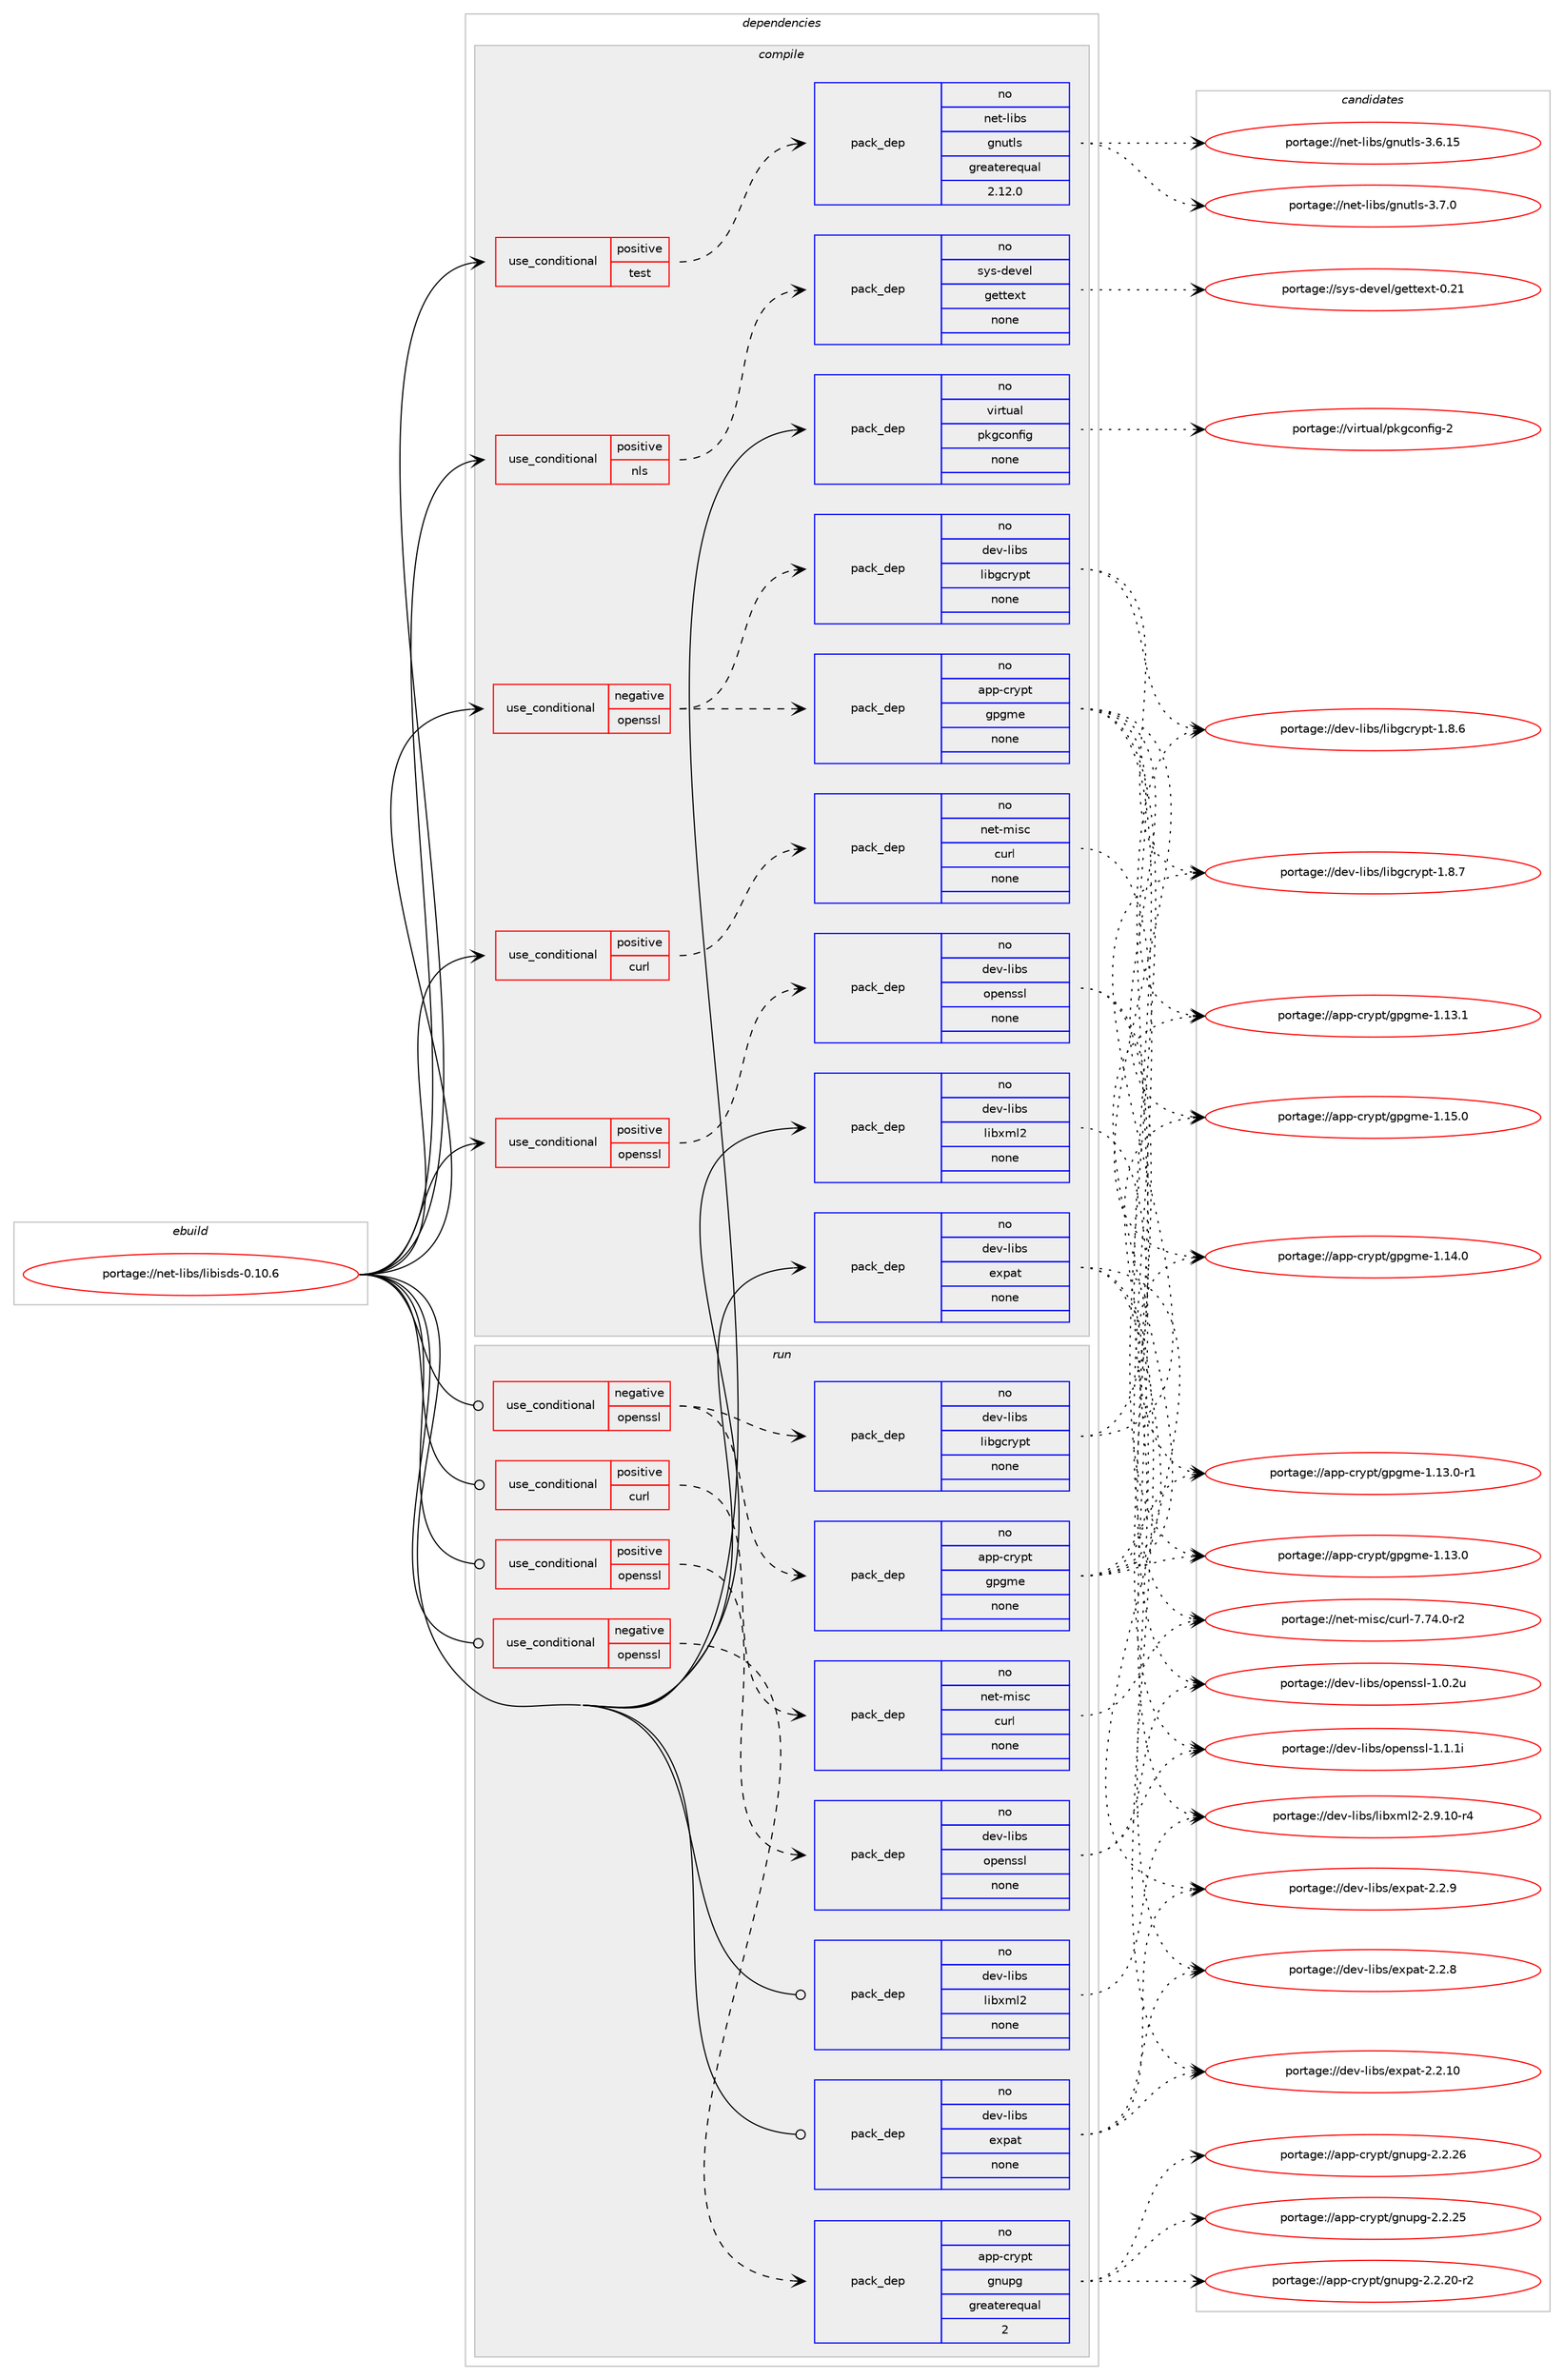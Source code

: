 digraph prolog {

# *************
# Graph options
# *************

newrank=true;
concentrate=true;
compound=true;
graph [rankdir=LR,fontname=Helvetica,fontsize=10,ranksep=1.5];#, ranksep=2.5, nodesep=0.2];
edge  [arrowhead=vee];
node  [fontname=Helvetica,fontsize=10];

# **********
# The ebuild
# **********

subgraph cluster_leftcol {
color=gray;
rank=same;
label=<<i>ebuild</i>>;
id [label="portage://net-libs/libisds-0.10.6", color=red, width=4, href="../net-libs/libisds-0.10.6.svg"];
}

# ****************
# The dependencies
# ****************

subgraph cluster_midcol {
color=gray;
label=<<i>dependencies</i>>;
subgraph cluster_compile {
fillcolor="#eeeeee";
style=filled;
label=<<i>compile</i>>;
subgraph cond1103 {
dependency5084 [label=<<TABLE BORDER="0" CELLBORDER="1" CELLSPACING="0" CELLPADDING="4"><TR><TD ROWSPAN="3" CELLPADDING="10">use_conditional</TD></TR><TR><TD>negative</TD></TR><TR><TD>openssl</TD></TR></TABLE>>, shape=none, color=red];
subgraph pack3941 {
dependency5085 [label=<<TABLE BORDER="0" CELLBORDER="1" CELLSPACING="0" CELLPADDING="4" WIDTH="220"><TR><TD ROWSPAN="6" CELLPADDING="30">pack_dep</TD></TR><TR><TD WIDTH="110">no</TD></TR><TR><TD>app-crypt</TD></TR><TR><TD>gpgme</TD></TR><TR><TD>none</TD></TR><TR><TD></TD></TR></TABLE>>, shape=none, color=blue];
}
dependency5084:e -> dependency5085:w [weight=20,style="dashed",arrowhead="vee"];
subgraph pack3942 {
dependency5086 [label=<<TABLE BORDER="0" CELLBORDER="1" CELLSPACING="0" CELLPADDING="4" WIDTH="220"><TR><TD ROWSPAN="6" CELLPADDING="30">pack_dep</TD></TR><TR><TD WIDTH="110">no</TD></TR><TR><TD>dev-libs</TD></TR><TR><TD>libgcrypt</TD></TR><TR><TD>none</TD></TR><TR><TD></TD></TR></TABLE>>, shape=none, color=blue];
}
dependency5084:e -> dependency5086:w [weight=20,style="dashed",arrowhead="vee"];
}
id:e -> dependency5084:w [weight=20,style="solid",arrowhead="vee"];
subgraph cond1104 {
dependency5087 [label=<<TABLE BORDER="0" CELLBORDER="1" CELLSPACING="0" CELLPADDING="4"><TR><TD ROWSPAN="3" CELLPADDING="10">use_conditional</TD></TR><TR><TD>positive</TD></TR><TR><TD>curl</TD></TR></TABLE>>, shape=none, color=red];
subgraph pack3943 {
dependency5088 [label=<<TABLE BORDER="0" CELLBORDER="1" CELLSPACING="0" CELLPADDING="4" WIDTH="220"><TR><TD ROWSPAN="6" CELLPADDING="30">pack_dep</TD></TR><TR><TD WIDTH="110">no</TD></TR><TR><TD>net-misc</TD></TR><TR><TD>curl</TD></TR><TR><TD>none</TD></TR><TR><TD></TD></TR></TABLE>>, shape=none, color=blue];
}
dependency5087:e -> dependency5088:w [weight=20,style="dashed",arrowhead="vee"];
}
id:e -> dependency5087:w [weight=20,style="solid",arrowhead="vee"];
subgraph cond1105 {
dependency5089 [label=<<TABLE BORDER="0" CELLBORDER="1" CELLSPACING="0" CELLPADDING="4"><TR><TD ROWSPAN="3" CELLPADDING="10">use_conditional</TD></TR><TR><TD>positive</TD></TR><TR><TD>nls</TD></TR></TABLE>>, shape=none, color=red];
subgraph pack3944 {
dependency5090 [label=<<TABLE BORDER="0" CELLBORDER="1" CELLSPACING="0" CELLPADDING="4" WIDTH="220"><TR><TD ROWSPAN="6" CELLPADDING="30">pack_dep</TD></TR><TR><TD WIDTH="110">no</TD></TR><TR><TD>sys-devel</TD></TR><TR><TD>gettext</TD></TR><TR><TD>none</TD></TR><TR><TD></TD></TR></TABLE>>, shape=none, color=blue];
}
dependency5089:e -> dependency5090:w [weight=20,style="dashed",arrowhead="vee"];
}
id:e -> dependency5089:w [weight=20,style="solid",arrowhead="vee"];
subgraph cond1106 {
dependency5091 [label=<<TABLE BORDER="0" CELLBORDER="1" CELLSPACING="0" CELLPADDING="4"><TR><TD ROWSPAN="3" CELLPADDING="10">use_conditional</TD></TR><TR><TD>positive</TD></TR><TR><TD>openssl</TD></TR></TABLE>>, shape=none, color=red];
subgraph pack3945 {
dependency5092 [label=<<TABLE BORDER="0" CELLBORDER="1" CELLSPACING="0" CELLPADDING="4" WIDTH="220"><TR><TD ROWSPAN="6" CELLPADDING="30">pack_dep</TD></TR><TR><TD WIDTH="110">no</TD></TR><TR><TD>dev-libs</TD></TR><TR><TD>openssl</TD></TR><TR><TD>none</TD></TR><TR><TD></TD></TR></TABLE>>, shape=none, color=blue];
}
dependency5091:e -> dependency5092:w [weight=20,style="dashed",arrowhead="vee"];
}
id:e -> dependency5091:w [weight=20,style="solid",arrowhead="vee"];
subgraph cond1107 {
dependency5093 [label=<<TABLE BORDER="0" CELLBORDER="1" CELLSPACING="0" CELLPADDING="4"><TR><TD ROWSPAN="3" CELLPADDING="10">use_conditional</TD></TR><TR><TD>positive</TD></TR><TR><TD>test</TD></TR></TABLE>>, shape=none, color=red];
subgraph pack3946 {
dependency5094 [label=<<TABLE BORDER="0" CELLBORDER="1" CELLSPACING="0" CELLPADDING="4" WIDTH="220"><TR><TD ROWSPAN="6" CELLPADDING="30">pack_dep</TD></TR><TR><TD WIDTH="110">no</TD></TR><TR><TD>net-libs</TD></TR><TR><TD>gnutls</TD></TR><TR><TD>greaterequal</TD></TR><TR><TD>2.12.0</TD></TR></TABLE>>, shape=none, color=blue];
}
dependency5093:e -> dependency5094:w [weight=20,style="dashed",arrowhead="vee"];
}
id:e -> dependency5093:w [weight=20,style="solid",arrowhead="vee"];
subgraph pack3947 {
dependency5095 [label=<<TABLE BORDER="0" CELLBORDER="1" CELLSPACING="0" CELLPADDING="4" WIDTH="220"><TR><TD ROWSPAN="6" CELLPADDING="30">pack_dep</TD></TR><TR><TD WIDTH="110">no</TD></TR><TR><TD>dev-libs</TD></TR><TR><TD>expat</TD></TR><TR><TD>none</TD></TR><TR><TD></TD></TR></TABLE>>, shape=none, color=blue];
}
id:e -> dependency5095:w [weight=20,style="solid",arrowhead="vee"];
subgraph pack3948 {
dependency5096 [label=<<TABLE BORDER="0" CELLBORDER="1" CELLSPACING="0" CELLPADDING="4" WIDTH="220"><TR><TD ROWSPAN="6" CELLPADDING="30">pack_dep</TD></TR><TR><TD WIDTH="110">no</TD></TR><TR><TD>dev-libs</TD></TR><TR><TD>libxml2</TD></TR><TR><TD>none</TD></TR><TR><TD></TD></TR></TABLE>>, shape=none, color=blue];
}
id:e -> dependency5096:w [weight=20,style="solid",arrowhead="vee"];
subgraph pack3949 {
dependency5097 [label=<<TABLE BORDER="0" CELLBORDER="1" CELLSPACING="0" CELLPADDING="4" WIDTH="220"><TR><TD ROWSPAN="6" CELLPADDING="30">pack_dep</TD></TR><TR><TD WIDTH="110">no</TD></TR><TR><TD>virtual</TD></TR><TR><TD>pkgconfig</TD></TR><TR><TD>none</TD></TR><TR><TD></TD></TR></TABLE>>, shape=none, color=blue];
}
id:e -> dependency5097:w [weight=20,style="solid",arrowhead="vee"];
}
subgraph cluster_compileandrun {
fillcolor="#eeeeee";
style=filled;
label=<<i>compile and run</i>>;
}
subgraph cluster_run {
fillcolor="#eeeeee";
style=filled;
label=<<i>run</i>>;
subgraph cond1108 {
dependency5098 [label=<<TABLE BORDER="0" CELLBORDER="1" CELLSPACING="0" CELLPADDING="4"><TR><TD ROWSPAN="3" CELLPADDING="10">use_conditional</TD></TR><TR><TD>negative</TD></TR><TR><TD>openssl</TD></TR></TABLE>>, shape=none, color=red];
subgraph pack3950 {
dependency5099 [label=<<TABLE BORDER="0" CELLBORDER="1" CELLSPACING="0" CELLPADDING="4" WIDTH="220"><TR><TD ROWSPAN="6" CELLPADDING="30">pack_dep</TD></TR><TR><TD WIDTH="110">no</TD></TR><TR><TD>app-crypt</TD></TR><TR><TD>gnupg</TD></TR><TR><TD>greaterequal</TD></TR><TR><TD>2</TD></TR></TABLE>>, shape=none, color=blue];
}
dependency5098:e -> dependency5099:w [weight=20,style="dashed",arrowhead="vee"];
}
id:e -> dependency5098:w [weight=20,style="solid",arrowhead="odot"];
subgraph cond1109 {
dependency5100 [label=<<TABLE BORDER="0" CELLBORDER="1" CELLSPACING="0" CELLPADDING="4"><TR><TD ROWSPAN="3" CELLPADDING="10">use_conditional</TD></TR><TR><TD>negative</TD></TR><TR><TD>openssl</TD></TR></TABLE>>, shape=none, color=red];
subgraph pack3951 {
dependency5101 [label=<<TABLE BORDER="0" CELLBORDER="1" CELLSPACING="0" CELLPADDING="4" WIDTH="220"><TR><TD ROWSPAN="6" CELLPADDING="30">pack_dep</TD></TR><TR><TD WIDTH="110">no</TD></TR><TR><TD>app-crypt</TD></TR><TR><TD>gpgme</TD></TR><TR><TD>none</TD></TR><TR><TD></TD></TR></TABLE>>, shape=none, color=blue];
}
dependency5100:e -> dependency5101:w [weight=20,style="dashed",arrowhead="vee"];
subgraph pack3952 {
dependency5102 [label=<<TABLE BORDER="0" CELLBORDER="1" CELLSPACING="0" CELLPADDING="4" WIDTH="220"><TR><TD ROWSPAN="6" CELLPADDING="30">pack_dep</TD></TR><TR><TD WIDTH="110">no</TD></TR><TR><TD>dev-libs</TD></TR><TR><TD>libgcrypt</TD></TR><TR><TD>none</TD></TR><TR><TD></TD></TR></TABLE>>, shape=none, color=blue];
}
dependency5100:e -> dependency5102:w [weight=20,style="dashed",arrowhead="vee"];
}
id:e -> dependency5100:w [weight=20,style="solid",arrowhead="odot"];
subgraph cond1110 {
dependency5103 [label=<<TABLE BORDER="0" CELLBORDER="1" CELLSPACING="0" CELLPADDING="4"><TR><TD ROWSPAN="3" CELLPADDING="10">use_conditional</TD></TR><TR><TD>positive</TD></TR><TR><TD>curl</TD></TR></TABLE>>, shape=none, color=red];
subgraph pack3953 {
dependency5104 [label=<<TABLE BORDER="0" CELLBORDER="1" CELLSPACING="0" CELLPADDING="4" WIDTH="220"><TR><TD ROWSPAN="6" CELLPADDING="30">pack_dep</TD></TR><TR><TD WIDTH="110">no</TD></TR><TR><TD>net-misc</TD></TR><TR><TD>curl</TD></TR><TR><TD>none</TD></TR><TR><TD></TD></TR></TABLE>>, shape=none, color=blue];
}
dependency5103:e -> dependency5104:w [weight=20,style="dashed",arrowhead="vee"];
}
id:e -> dependency5103:w [weight=20,style="solid",arrowhead="odot"];
subgraph cond1111 {
dependency5105 [label=<<TABLE BORDER="0" CELLBORDER="1" CELLSPACING="0" CELLPADDING="4"><TR><TD ROWSPAN="3" CELLPADDING="10">use_conditional</TD></TR><TR><TD>positive</TD></TR><TR><TD>openssl</TD></TR></TABLE>>, shape=none, color=red];
subgraph pack3954 {
dependency5106 [label=<<TABLE BORDER="0" CELLBORDER="1" CELLSPACING="0" CELLPADDING="4" WIDTH="220"><TR><TD ROWSPAN="6" CELLPADDING="30">pack_dep</TD></TR><TR><TD WIDTH="110">no</TD></TR><TR><TD>dev-libs</TD></TR><TR><TD>openssl</TD></TR><TR><TD>none</TD></TR><TR><TD></TD></TR></TABLE>>, shape=none, color=blue];
}
dependency5105:e -> dependency5106:w [weight=20,style="dashed",arrowhead="vee"];
}
id:e -> dependency5105:w [weight=20,style="solid",arrowhead="odot"];
subgraph pack3955 {
dependency5107 [label=<<TABLE BORDER="0" CELLBORDER="1" CELLSPACING="0" CELLPADDING="4" WIDTH="220"><TR><TD ROWSPAN="6" CELLPADDING="30">pack_dep</TD></TR><TR><TD WIDTH="110">no</TD></TR><TR><TD>dev-libs</TD></TR><TR><TD>expat</TD></TR><TR><TD>none</TD></TR><TR><TD></TD></TR></TABLE>>, shape=none, color=blue];
}
id:e -> dependency5107:w [weight=20,style="solid",arrowhead="odot"];
subgraph pack3956 {
dependency5108 [label=<<TABLE BORDER="0" CELLBORDER="1" CELLSPACING="0" CELLPADDING="4" WIDTH="220"><TR><TD ROWSPAN="6" CELLPADDING="30">pack_dep</TD></TR><TR><TD WIDTH="110">no</TD></TR><TR><TD>dev-libs</TD></TR><TR><TD>libxml2</TD></TR><TR><TD>none</TD></TR><TR><TD></TD></TR></TABLE>>, shape=none, color=blue];
}
id:e -> dependency5108:w [weight=20,style="solid",arrowhead="odot"];
}
}

# **************
# The candidates
# **************

subgraph cluster_choices {
rank=same;
color=gray;
label=<<i>candidates</i>>;

subgraph choice3941 {
color=black;
nodesep=1;
choice9711211245991141211121164710311210310910145494649534648 [label="portage://app-crypt/gpgme-1.15.0", color=red, width=4,href="../app-crypt/gpgme-1.15.0.svg"];
choice9711211245991141211121164710311210310910145494649524648 [label="portage://app-crypt/gpgme-1.14.0", color=red, width=4,href="../app-crypt/gpgme-1.14.0.svg"];
choice9711211245991141211121164710311210310910145494649514649 [label="portage://app-crypt/gpgme-1.13.1", color=red, width=4,href="../app-crypt/gpgme-1.13.1.svg"];
choice97112112459911412111211647103112103109101454946495146484511449 [label="portage://app-crypt/gpgme-1.13.0-r1", color=red, width=4,href="../app-crypt/gpgme-1.13.0-r1.svg"];
choice9711211245991141211121164710311210310910145494649514648 [label="portage://app-crypt/gpgme-1.13.0", color=red, width=4,href="../app-crypt/gpgme-1.13.0.svg"];
dependency5085:e -> choice9711211245991141211121164710311210310910145494649534648:w [style=dotted,weight="100"];
dependency5085:e -> choice9711211245991141211121164710311210310910145494649524648:w [style=dotted,weight="100"];
dependency5085:e -> choice9711211245991141211121164710311210310910145494649514649:w [style=dotted,weight="100"];
dependency5085:e -> choice97112112459911412111211647103112103109101454946495146484511449:w [style=dotted,weight="100"];
dependency5085:e -> choice9711211245991141211121164710311210310910145494649514648:w [style=dotted,weight="100"];
}
subgraph choice3942 {
color=black;
nodesep=1;
choice1001011184510810598115471081059810399114121112116454946564655 [label="portage://dev-libs/libgcrypt-1.8.7", color=red, width=4,href="../dev-libs/libgcrypt-1.8.7.svg"];
choice1001011184510810598115471081059810399114121112116454946564654 [label="portage://dev-libs/libgcrypt-1.8.6", color=red, width=4,href="../dev-libs/libgcrypt-1.8.6.svg"];
dependency5086:e -> choice1001011184510810598115471081059810399114121112116454946564655:w [style=dotted,weight="100"];
dependency5086:e -> choice1001011184510810598115471081059810399114121112116454946564654:w [style=dotted,weight="100"];
}
subgraph choice3943 {
color=black;
nodesep=1;
choice11010111645109105115994799117114108455546555246484511450 [label="portage://net-misc/curl-7.74.0-r2", color=red, width=4,href="../net-misc/curl-7.74.0-r2.svg"];
dependency5088:e -> choice11010111645109105115994799117114108455546555246484511450:w [style=dotted,weight="100"];
}
subgraph choice3944 {
color=black;
nodesep=1;
choice11512111545100101118101108471031011161161011201164548465049 [label="portage://sys-devel/gettext-0.21", color=red, width=4,href="../sys-devel/gettext-0.21.svg"];
dependency5090:e -> choice11512111545100101118101108471031011161161011201164548465049:w [style=dotted,weight="100"];
}
subgraph choice3945 {
color=black;
nodesep=1;
choice100101118451081059811547111112101110115115108454946494649105 [label="portage://dev-libs/openssl-1.1.1i", color=red, width=4,href="../dev-libs/openssl-1.1.1i.svg"];
choice100101118451081059811547111112101110115115108454946484650117 [label="portage://dev-libs/openssl-1.0.2u", color=red, width=4,href="../dev-libs/openssl-1.0.2u.svg"];
dependency5092:e -> choice100101118451081059811547111112101110115115108454946494649105:w [style=dotted,weight="100"];
dependency5092:e -> choice100101118451081059811547111112101110115115108454946484650117:w [style=dotted,weight="100"];
}
subgraph choice3946 {
color=black;
nodesep=1;
choice110101116451081059811547103110117116108115455146554648 [label="portage://net-libs/gnutls-3.7.0", color=red, width=4,href="../net-libs/gnutls-3.7.0.svg"];
choice11010111645108105981154710311011711610811545514654464953 [label="portage://net-libs/gnutls-3.6.15", color=red, width=4,href="../net-libs/gnutls-3.6.15.svg"];
dependency5094:e -> choice110101116451081059811547103110117116108115455146554648:w [style=dotted,weight="100"];
dependency5094:e -> choice11010111645108105981154710311011711610811545514654464953:w [style=dotted,weight="100"];
}
subgraph choice3947 {
color=black;
nodesep=1;
choice10010111845108105981154710112011297116455046504657 [label="portage://dev-libs/expat-2.2.9", color=red, width=4,href="../dev-libs/expat-2.2.9.svg"];
choice10010111845108105981154710112011297116455046504656 [label="portage://dev-libs/expat-2.2.8", color=red, width=4,href="../dev-libs/expat-2.2.8.svg"];
choice1001011184510810598115471011201129711645504650464948 [label="portage://dev-libs/expat-2.2.10", color=red, width=4,href="../dev-libs/expat-2.2.10.svg"];
dependency5095:e -> choice10010111845108105981154710112011297116455046504657:w [style=dotted,weight="100"];
dependency5095:e -> choice10010111845108105981154710112011297116455046504656:w [style=dotted,weight="100"];
dependency5095:e -> choice1001011184510810598115471011201129711645504650464948:w [style=dotted,weight="100"];
}
subgraph choice3948 {
color=black;
nodesep=1;
choice1001011184510810598115471081059812010910850455046574649484511452 [label="portage://dev-libs/libxml2-2.9.10-r4", color=red, width=4,href="../dev-libs/libxml2-2.9.10-r4.svg"];
dependency5096:e -> choice1001011184510810598115471081059812010910850455046574649484511452:w [style=dotted,weight="100"];
}
subgraph choice3949 {
color=black;
nodesep=1;
choice1181051141161179710847112107103991111101021051034550 [label="portage://virtual/pkgconfig-2", color=red, width=4,href="../virtual/pkgconfig-2.svg"];
dependency5097:e -> choice1181051141161179710847112107103991111101021051034550:w [style=dotted,weight="100"];
}
subgraph choice3950 {
color=black;
nodesep=1;
choice9711211245991141211121164710311011711210345504650465054 [label="portage://app-crypt/gnupg-2.2.26", color=red, width=4,href="../app-crypt/gnupg-2.2.26.svg"];
choice9711211245991141211121164710311011711210345504650465053 [label="portage://app-crypt/gnupg-2.2.25", color=red, width=4,href="../app-crypt/gnupg-2.2.25.svg"];
choice97112112459911412111211647103110117112103455046504650484511450 [label="portage://app-crypt/gnupg-2.2.20-r2", color=red, width=4,href="../app-crypt/gnupg-2.2.20-r2.svg"];
dependency5099:e -> choice9711211245991141211121164710311011711210345504650465054:w [style=dotted,weight="100"];
dependency5099:e -> choice9711211245991141211121164710311011711210345504650465053:w [style=dotted,weight="100"];
dependency5099:e -> choice97112112459911412111211647103110117112103455046504650484511450:w [style=dotted,weight="100"];
}
subgraph choice3951 {
color=black;
nodesep=1;
choice9711211245991141211121164710311210310910145494649534648 [label="portage://app-crypt/gpgme-1.15.0", color=red, width=4,href="../app-crypt/gpgme-1.15.0.svg"];
choice9711211245991141211121164710311210310910145494649524648 [label="portage://app-crypt/gpgme-1.14.0", color=red, width=4,href="../app-crypt/gpgme-1.14.0.svg"];
choice9711211245991141211121164710311210310910145494649514649 [label="portage://app-crypt/gpgme-1.13.1", color=red, width=4,href="../app-crypt/gpgme-1.13.1.svg"];
choice97112112459911412111211647103112103109101454946495146484511449 [label="portage://app-crypt/gpgme-1.13.0-r1", color=red, width=4,href="../app-crypt/gpgme-1.13.0-r1.svg"];
choice9711211245991141211121164710311210310910145494649514648 [label="portage://app-crypt/gpgme-1.13.0", color=red, width=4,href="../app-crypt/gpgme-1.13.0.svg"];
dependency5101:e -> choice9711211245991141211121164710311210310910145494649534648:w [style=dotted,weight="100"];
dependency5101:e -> choice9711211245991141211121164710311210310910145494649524648:w [style=dotted,weight="100"];
dependency5101:e -> choice9711211245991141211121164710311210310910145494649514649:w [style=dotted,weight="100"];
dependency5101:e -> choice97112112459911412111211647103112103109101454946495146484511449:w [style=dotted,weight="100"];
dependency5101:e -> choice9711211245991141211121164710311210310910145494649514648:w [style=dotted,weight="100"];
}
subgraph choice3952 {
color=black;
nodesep=1;
choice1001011184510810598115471081059810399114121112116454946564655 [label="portage://dev-libs/libgcrypt-1.8.7", color=red, width=4,href="../dev-libs/libgcrypt-1.8.7.svg"];
choice1001011184510810598115471081059810399114121112116454946564654 [label="portage://dev-libs/libgcrypt-1.8.6", color=red, width=4,href="../dev-libs/libgcrypt-1.8.6.svg"];
dependency5102:e -> choice1001011184510810598115471081059810399114121112116454946564655:w [style=dotted,weight="100"];
dependency5102:e -> choice1001011184510810598115471081059810399114121112116454946564654:w [style=dotted,weight="100"];
}
subgraph choice3953 {
color=black;
nodesep=1;
choice11010111645109105115994799117114108455546555246484511450 [label="portage://net-misc/curl-7.74.0-r2", color=red, width=4,href="../net-misc/curl-7.74.0-r2.svg"];
dependency5104:e -> choice11010111645109105115994799117114108455546555246484511450:w [style=dotted,weight="100"];
}
subgraph choice3954 {
color=black;
nodesep=1;
choice100101118451081059811547111112101110115115108454946494649105 [label="portage://dev-libs/openssl-1.1.1i", color=red, width=4,href="../dev-libs/openssl-1.1.1i.svg"];
choice100101118451081059811547111112101110115115108454946484650117 [label="portage://dev-libs/openssl-1.0.2u", color=red, width=4,href="../dev-libs/openssl-1.0.2u.svg"];
dependency5106:e -> choice100101118451081059811547111112101110115115108454946494649105:w [style=dotted,weight="100"];
dependency5106:e -> choice100101118451081059811547111112101110115115108454946484650117:w [style=dotted,weight="100"];
}
subgraph choice3955 {
color=black;
nodesep=1;
choice10010111845108105981154710112011297116455046504657 [label="portage://dev-libs/expat-2.2.9", color=red, width=4,href="../dev-libs/expat-2.2.9.svg"];
choice10010111845108105981154710112011297116455046504656 [label="portage://dev-libs/expat-2.2.8", color=red, width=4,href="../dev-libs/expat-2.2.8.svg"];
choice1001011184510810598115471011201129711645504650464948 [label="portage://dev-libs/expat-2.2.10", color=red, width=4,href="../dev-libs/expat-2.2.10.svg"];
dependency5107:e -> choice10010111845108105981154710112011297116455046504657:w [style=dotted,weight="100"];
dependency5107:e -> choice10010111845108105981154710112011297116455046504656:w [style=dotted,weight="100"];
dependency5107:e -> choice1001011184510810598115471011201129711645504650464948:w [style=dotted,weight="100"];
}
subgraph choice3956 {
color=black;
nodesep=1;
choice1001011184510810598115471081059812010910850455046574649484511452 [label="portage://dev-libs/libxml2-2.9.10-r4", color=red, width=4,href="../dev-libs/libxml2-2.9.10-r4.svg"];
dependency5108:e -> choice1001011184510810598115471081059812010910850455046574649484511452:w [style=dotted,weight="100"];
}
}

}
